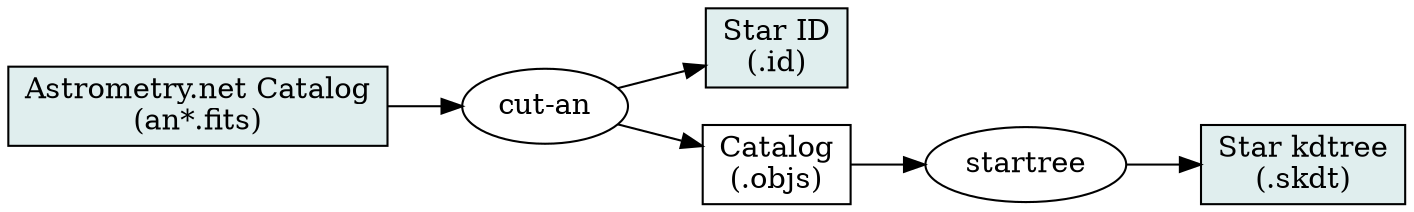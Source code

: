 graph indexpipeline {
	graph [ rankdir = LR ];
	node [ shape=box ];
	edge [ dir=forward ];
	node [ style=filled, fillcolor=azure2 ];
	ancat [ label="Astrometry.net Catalog\n(an*.fits)" ];
	id    [ label="Star ID\n(.id)" ];
	skdt  [ label="Star kdtree\n(.skdt)" ];
	node [ style="" ];
	objs  [ label="Catalog\n(.objs)" ];

	node [ shape=ellipse ];
	cut_an [ label="cut-an" ];
	ancat -- cut_an
	cut_an -- objs
	cut_an -- id
	objs -- startree -- skdt
}


// render with:
//   dot -Tps2 -o pipeline0.eps pipeline0.dot
//   epstopng pipeline0.eps

